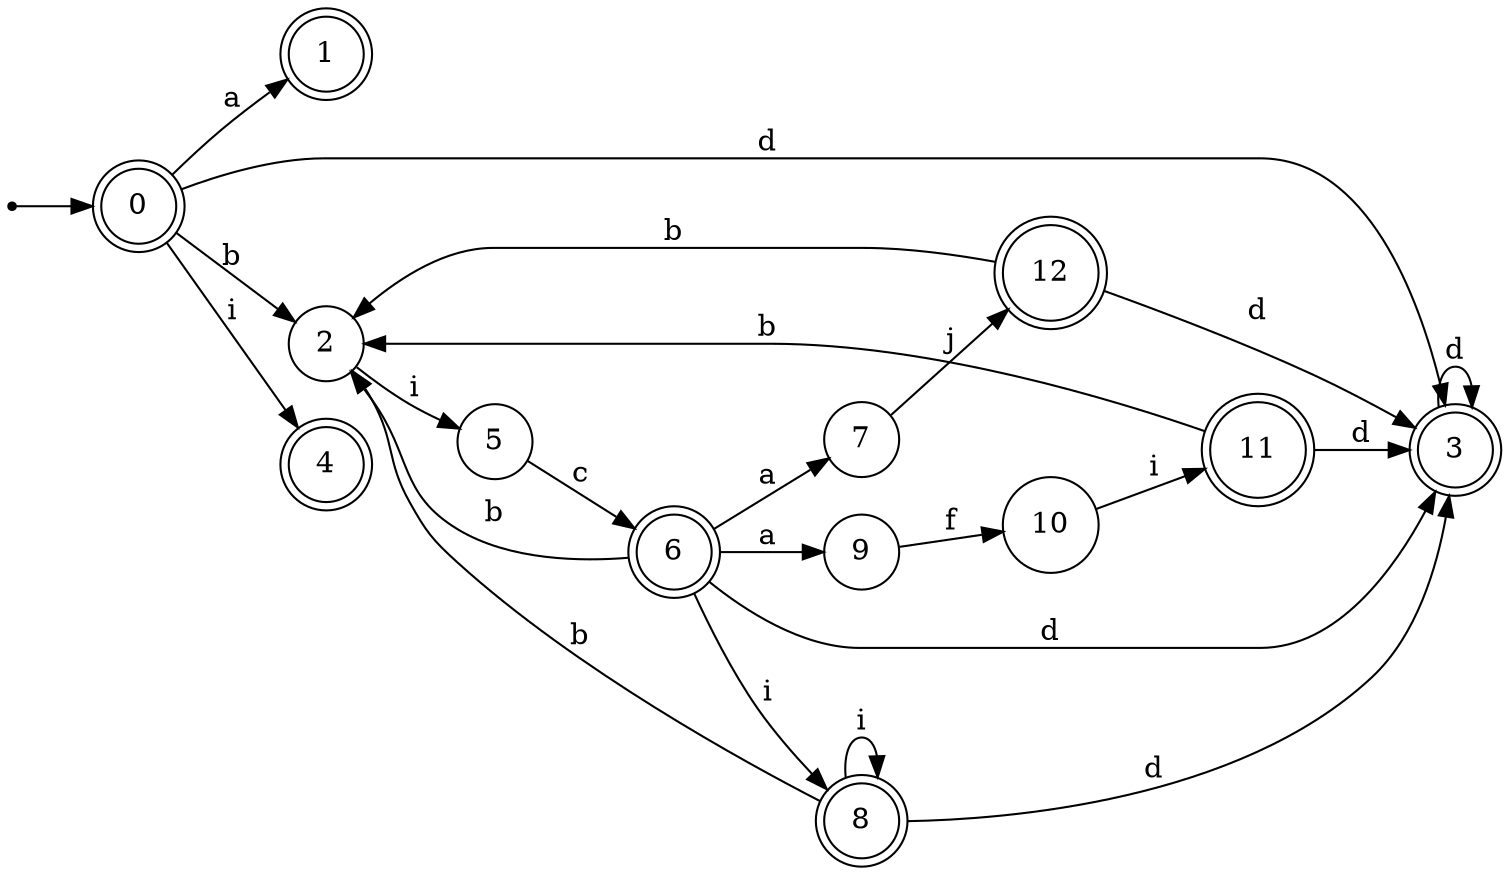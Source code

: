 digraph finite_state_machine {
rankdir=LR;
size="20,20";
node [shape = point]; "dummy0"
node [shape = doublecircle]; "0";"dummy0" -> "0";
node [shape = doublecircle]; "1";node [shape = circle]; "2";
node [shape = doublecircle]; "3";node [shape = doublecircle]; "4";node [shape = circle]; "5";
node [shape = doublecircle]; "6";node [shape = circle]; "7";
node [shape = doublecircle]; "8";node [shape = circle]; "9";
node [shape = circle]; "10";
node [shape = doublecircle]; "11";node [shape = doublecircle]; "12";"0" -> "1" [label = "a"];
 "0" -> "2" [label = "b"];
 "0" -> "3" [label = "d"];
 "0" -> "4" [label = "i"];
 "3" -> "3" [label = "d"];
 "2" -> "5" [label = "i"];
 "5" -> "6" [label = "c"];
 "6" -> "2" [label = "b"];
 "6" -> "9" [label = "a"];
 "6" -> "7" [label = "a"];
 "6" -> "8" [label = "i"];
 "6" -> "3" [label = "d"];
 "9" -> "10" [label = "f"];
 "10" -> "11" [label = "i"];
 "11" -> "2" [label = "b"];
 "11" -> "3" [label = "d"];
 "8" -> "8" [label = "i"];
 "8" -> "2" [label = "b"];
 "8" -> "3" [label = "d"];
 "7" -> "12" [label = "j"];
 "12" -> "2" [label = "b"];
 "12" -> "3" [label = "d"];
 }
